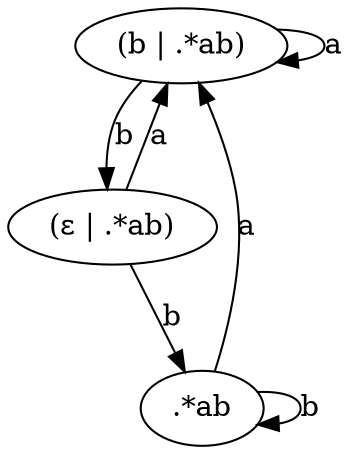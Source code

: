 digraph example {
    N1[label="(b | .*ab)"];
    N2[label="(ε | .*ab)"];
    N0[label=".*ab"];
    N1 -> N2[label="b"];
    N2 -> N0[label="b"];
    N1 -> N1[label="a"];
    N0 -> N1[label="a"];
    N0 -> N0[label="b"];
    N2 -> N1[label="a"];
}
